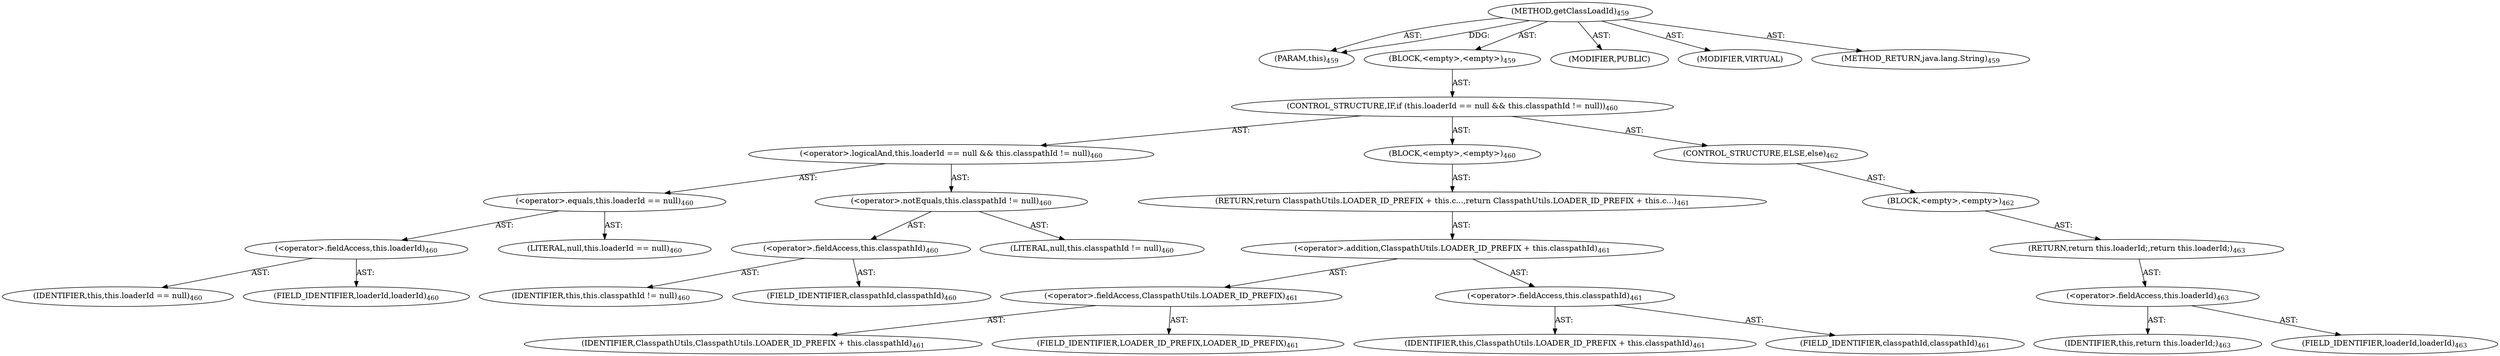 digraph "getClassLoadId" {  
"111669149714" [label = <(METHOD,getClassLoadId)<SUB>459</SUB>> ]
"115964117000" [label = <(PARAM,this)<SUB>459</SUB>> ]
"25769803813" [label = <(BLOCK,&lt;empty&gt;,&lt;empty&gt;)<SUB>459</SUB>> ]
"47244640269" [label = <(CONTROL_STRUCTURE,IF,if (this.loaderId == null &amp;&amp; this.classpathId != null))<SUB>460</SUB>> ]
"30064771200" [label = <(&lt;operator&gt;.logicalAnd,this.loaderId == null &amp;&amp; this.classpathId != null)<SUB>460</SUB>> ]
"30064771201" [label = <(&lt;operator&gt;.equals,this.loaderId == null)<SUB>460</SUB>> ]
"30064771202" [label = <(&lt;operator&gt;.fieldAccess,this.loaderId)<SUB>460</SUB>> ]
"68719476754" [label = <(IDENTIFIER,this,this.loaderId == null)<SUB>460</SUB>> ]
"55834574870" [label = <(FIELD_IDENTIFIER,loaderId,loaderId)<SUB>460</SUB>> ]
"90194313242" [label = <(LITERAL,null,this.loaderId == null)<SUB>460</SUB>> ]
"30064771203" [label = <(&lt;operator&gt;.notEquals,this.classpathId != null)<SUB>460</SUB>> ]
"30064771204" [label = <(&lt;operator&gt;.fieldAccess,this.classpathId)<SUB>460</SUB>> ]
"68719476755" [label = <(IDENTIFIER,this,this.classpathId != null)<SUB>460</SUB>> ]
"55834574871" [label = <(FIELD_IDENTIFIER,classpathId,classpathId)<SUB>460</SUB>> ]
"90194313243" [label = <(LITERAL,null,this.classpathId != null)<SUB>460</SUB>> ]
"25769803814" [label = <(BLOCK,&lt;empty&gt;,&lt;empty&gt;)<SUB>460</SUB>> ]
"146028888076" [label = <(RETURN,return ClasspathUtils.LOADER_ID_PREFIX + this.c...,return ClasspathUtils.LOADER_ID_PREFIX + this.c...)<SUB>461</SUB>> ]
"30064771205" [label = <(&lt;operator&gt;.addition,ClasspathUtils.LOADER_ID_PREFIX + this.classpathId)<SUB>461</SUB>> ]
"30064771206" [label = <(&lt;operator&gt;.fieldAccess,ClasspathUtils.LOADER_ID_PREFIX)<SUB>461</SUB>> ]
"68719476868" [label = <(IDENTIFIER,ClasspathUtils,ClasspathUtils.LOADER_ID_PREFIX + this.classpathId)<SUB>461</SUB>> ]
"55834574872" [label = <(FIELD_IDENTIFIER,LOADER_ID_PREFIX,LOADER_ID_PREFIX)<SUB>461</SUB>> ]
"30064771207" [label = <(&lt;operator&gt;.fieldAccess,this.classpathId)<SUB>461</SUB>> ]
"68719476756" [label = <(IDENTIFIER,this,ClasspathUtils.LOADER_ID_PREFIX + this.classpathId)<SUB>461</SUB>> ]
"55834574873" [label = <(FIELD_IDENTIFIER,classpathId,classpathId)<SUB>461</SUB>> ]
"47244640270" [label = <(CONTROL_STRUCTURE,ELSE,else)<SUB>462</SUB>> ]
"25769803815" [label = <(BLOCK,&lt;empty&gt;,&lt;empty&gt;)<SUB>462</SUB>> ]
"146028888077" [label = <(RETURN,return this.loaderId;,return this.loaderId;)<SUB>463</SUB>> ]
"30064771208" [label = <(&lt;operator&gt;.fieldAccess,this.loaderId)<SUB>463</SUB>> ]
"68719476757" [label = <(IDENTIFIER,this,return this.loaderId;)<SUB>463</SUB>> ]
"55834574874" [label = <(FIELD_IDENTIFIER,loaderId,loaderId)<SUB>463</SUB>> ]
"133143986221" [label = <(MODIFIER,PUBLIC)> ]
"133143986222" [label = <(MODIFIER,VIRTUAL)> ]
"128849018898" [label = <(METHOD_RETURN,java.lang.String)<SUB>459</SUB>> ]
  "111669149714" -> "115964117000"  [ label = "AST: "] 
  "111669149714" -> "25769803813"  [ label = "AST: "] 
  "111669149714" -> "133143986221"  [ label = "AST: "] 
  "111669149714" -> "133143986222"  [ label = "AST: "] 
  "111669149714" -> "128849018898"  [ label = "AST: "] 
  "25769803813" -> "47244640269"  [ label = "AST: "] 
  "47244640269" -> "30064771200"  [ label = "AST: "] 
  "47244640269" -> "25769803814"  [ label = "AST: "] 
  "47244640269" -> "47244640270"  [ label = "AST: "] 
  "30064771200" -> "30064771201"  [ label = "AST: "] 
  "30064771200" -> "30064771203"  [ label = "AST: "] 
  "30064771201" -> "30064771202"  [ label = "AST: "] 
  "30064771201" -> "90194313242"  [ label = "AST: "] 
  "30064771202" -> "68719476754"  [ label = "AST: "] 
  "30064771202" -> "55834574870"  [ label = "AST: "] 
  "30064771203" -> "30064771204"  [ label = "AST: "] 
  "30064771203" -> "90194313243"  [ label = "AST: "] 
  "30064771204" -> "68719476755"  [ label = "AST: "] 
  "30064771204" -> "55834574871"  [ label = "AST: "] 
  "25769803814" -> "146028888076"  [ label = "AST: "] 
  "146028888076" -> "30064771205"  [ label = "AST: "] 
  "30064771205" -> "30064771206"  [ label = "AST: "] 
  "30064771205" -> "30064771207"  [ label = "AST: "] 
  "30064771206" -> "68719476868"  [ label = "AST: "] 
  "30064771206" -> "55834574872"  [ label = "AST: "] 
  "30064771207" -> "68719476756"  [ label = "AST: "] 
  "30064771207" -> "55834574873"  [ label = "AST: "] 
  "47244640270" -> "25769803815"  [ label = "AST: "] 
  "25769803815" -> "146028888077"  [ label = "AST: "] 
  "146028888077" -> "30064771208"  [ label = "AST: "] 
  "30064771208" -> "68719476757"  [ label = "AST: "] 
  "30064771208" -> "55834574874"  [ label = "AST: "] 
  "111669149714" -> "115964117000"  [ label = "DDG: "] 
}
